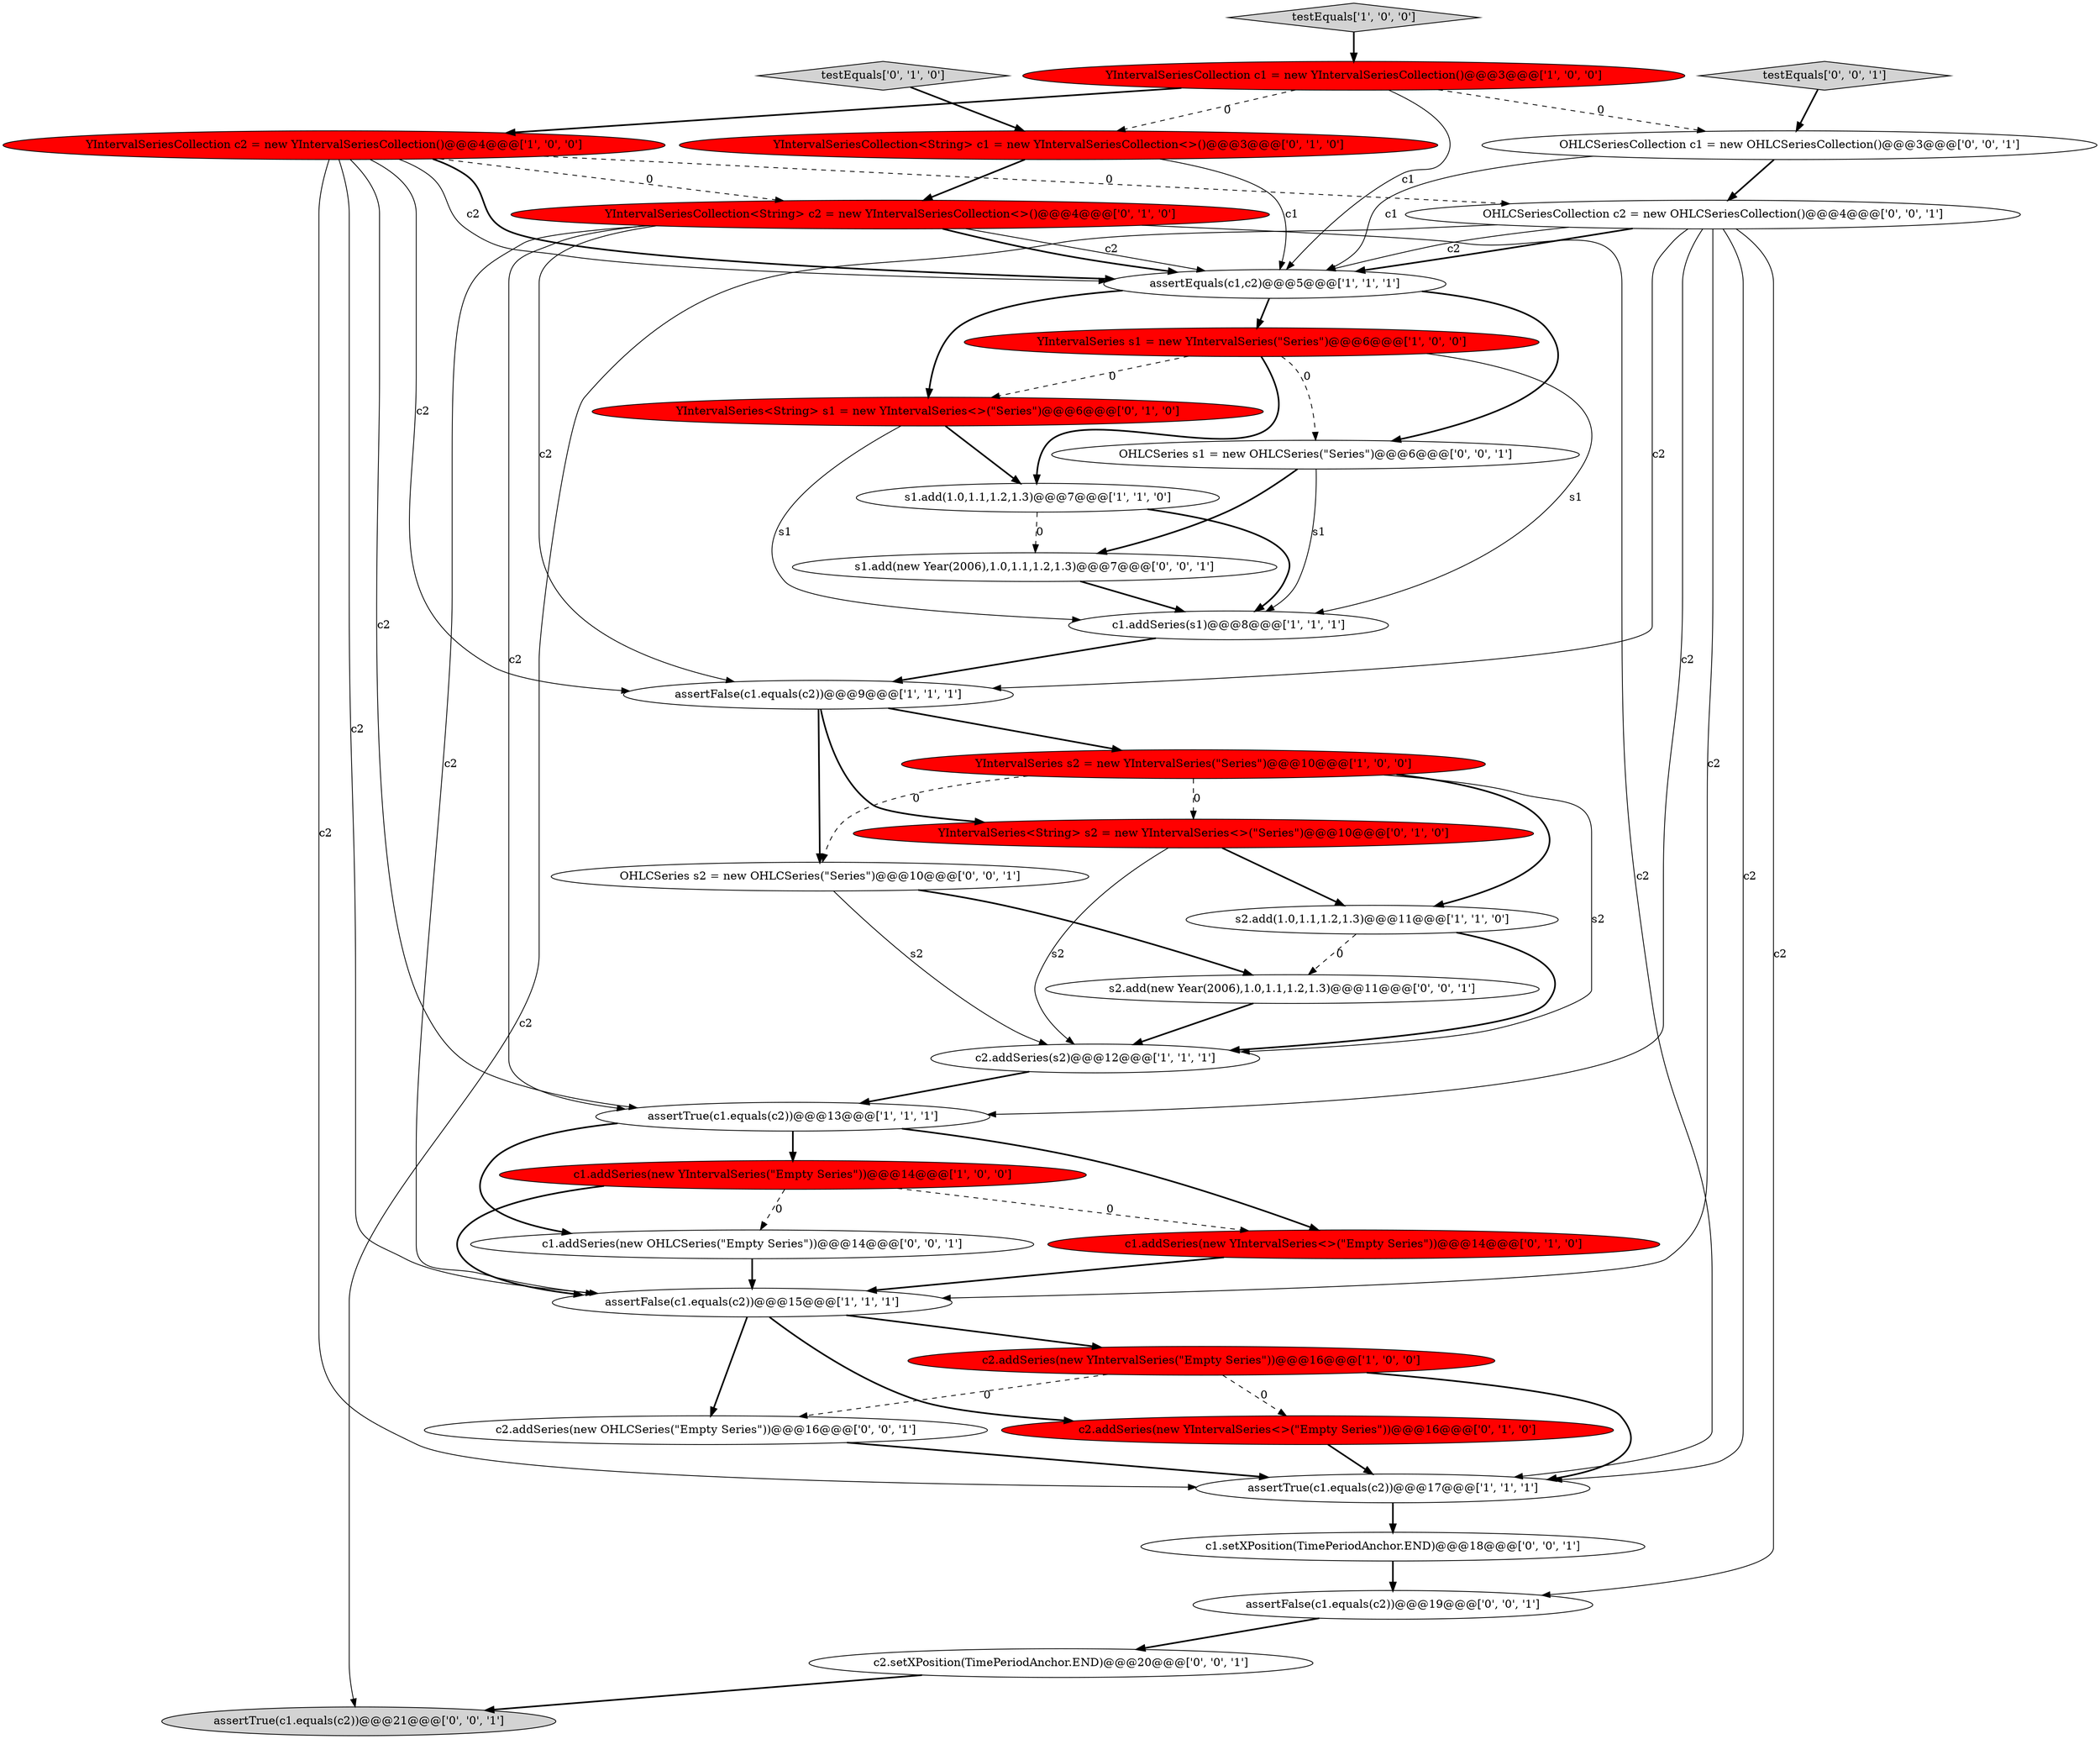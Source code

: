 digraph {
22 [style = filled, label = "c1.addSeries(new YIntervalSeries<>(\"Empty Series\"))@@@14@@@['0', '1', '0']", fillcolor = red, shape = ellipse image = "AAA1AAABBB2BBB"];
14 [style = filled, label = "s1.add(1.0,1.1,1.2,1.3)@@@7@@@['1', '1', '0']", fillcolor = white, shape = ellipse image = "AAA0AAABBB1BBB"];
25 [style = filled, label = "s1.add(new Year(2006),1.0,1.1,1.2,1.3)@@@7@@@['0', '0', '1']", fillcolor = white, shape = ellipse image = "AAA0AAABBB3BBB"];
12 [style = filled, label = "assertFalse(c1.equals(c2))@@@15@@@['1', '1', '1']", fillcolor = white, shape = ellipse image = "AAA0AAABBB1BBB"];
26 [style = filled, label = "c2.setXPosition(TimePeriodAnchor.END)@@@20@@@['0', '0', '1']", fillcolor = white, shape = ellipse image = "AAA0AAABBB3BBB"];
20 [style = filled, label = "YIntervalSeries<String> s1 = new YIntervalSeries<>(\"Series\")@@@6@@@['0', '1', '0']", fillcolor = red, shape = ellipse image = "AAA1AAABBB2BBB"];
1 [style = filled, label = "YIntervalSeriesCollection c2 = new YIntervalSeriesCollection()@@@4@@@['1', '0', '0']", fillcolor = red, shape = ellipse image = "AAA1AAABBB1BBB"];
4 [style = filled, label = "assertEquals(c1,c2)@@@5@@@['1', '1', '1']", fillcolor = white, shape = ellipse image = "AAA0AAABBB1BBB"];
32 [style = filled, label = "OHLCSeriesCollection c1 = new OHLCSeriesCollection()@@@3@@@['0', '0', '1']", fillcolor = white, shape = ellipse image = "AAA0AAABBB3BBB"];
24 [style = filled, label = "c1.addSeries(new OHLCSeries(\"Empty Series\"))@@@14@@@['0', '0', '1']", fillcolor = white, shape = ellipse image = "AAA0AAABBB3BBB"];
10 [style = filled, label = "assertFalse(c1.equals(c2))@@@9@@@['1', '1', '1']", fillcolor = white, shape = ellipse image = "AAA0AAABBB1BBB"];
31 [style = filled, label = "assertFalse(c1.equals(c2))@@@19@@@['0', '0', '1']", fillcolor = white, shape = ellipse image = "AAA0AAABBB3BBB"];
15 [style = filled, label = "c1.addSeries(s1)@@@8@@@['1', '1', '1']", fillcolor = white, shape = ellipse image = "AAA0AAABBB1BBB"];
28 [style = filled, label = "testEquals['0', '0', '1']", fillcolor = lightgray, shape = diamond image = "AAA0AAABBB3BBB"];
35 [style = filled, label = "OHLCSeriesCollection c2 = new OHLCSeriesCollection()@@@4@@@['0', '0', '1']", fillcolor = white, shape = ellipse image = "AAA0AAABBB3BBB"];
23 [style = filled, label = "s2.add(new Year(2006),1.0,1.1,1.2,1.3)@@@11@@@['0', '0', '1']", fillcolor = white, shape = ellipse image = "AAA0AAABBB3BBB"];
11 [style = filled, label = "YIntervalSeriesCollection c1 = new YIntervalSeriesCollection()@@@3@@@['1', '0', '0']", fillcolor = red, shape = ellipse image = "AAA1AAABBB1BBB"];
33 [style = filled, label = "OHLCSeries s2 = new OHLCSeries(\"Series\")@@@10@@@['0', '0', '1']", fillcolor = white, shape = ellipse image = "AAA0AAABBB3BBB"];
5 [style = filled, label = "YIntervalSeries s2 = new YIntervalSeries(\"Series\")@@@10@@@['1', '0', '0']", fillcolor = red, shape = ellipse image = "AAA1AAABBB1BBB"];
18 [style = filled, label = "c2.addSeries(new YIntervalSeries<>(\"Empty Series\"))@@@16@@@['0', '1', '0']", fillcolor = red, shape = ellipse image = "AAA1AAABBB2BBB"];
7 [style = filled, label = "c2.addSeries(s2)@@@12@@@['1', '1', '1']", fillcolor = white, shape = ellipse image = "AAA0AAABBB1BBB"];
3 [style = filled, label = "assertTrue(c1.equals(c2))@@@17@@@['1', '1', '1']", fillcolor = white, shape = ellipse image = "AAA0AAABBB1BBB"];
29 [style = filled, label = "OHLCSeries s1 = new OHLCSeries(\"Series\")@@@6@@@['0', '0', '1']", fillcolor = white, shape = ellipse image = "AAA0AAABBB3BBB"];
9 [style = filled, label = "testEquals['1', '0', '0']", fillcolor = lightgray, shape = diamond image = "AAA0AAABBB1BBB"];
17 [style = filled, label = "YIntervalSeriesCollection<String> c1 = new YIntervalSeriesCollection<>()@@@3@@@['0', '1', '0']", fillcolor = red, shape = ellipse image = "AAA1AAABBB2BBB"];
0 [style = filled, label = "s2.add(1.0,1.1,1.2,1.3)@@@11@@@['1', '1', '0']", fillcolor = white, shape = ellipse image = "AAA0AAABBB1BBB"];
27 [style = filled, label = "c2.addSeries(new OHLCSeries(\"Empty Series\"))@@@16@@@['0', '0', '1']", fillcolor = white, shape = ellipse image = "AAA0AAABBB3BBB"];
13 [style = filled, label = "YIntervalSeries s1 = new YIntervalSeries(\"Series\")@@@6@@@['1', '0', '0']", fillcolor = red, shape = ellipse image = "AAA1AAABBB1BBB"];
16 [style = filled, label = "YIntervalSeriesCollection<String> c2 = new YIntervalSeriesCollection<>()@@@4@@@['0', '1', '0']", fillcolor = red, shape = ellipse image = "AAA1AAABBB2BBB"];
6 [style = filled, label = "c2.addSeries(new YIntervalSeries(\"Empty Series\"))@@@16@@@['1', '0', '0']", fillcolor = red, shape = ellipse image = "AAA1AAABBB1BBB"];
21 [style = filled, label = "testEquals['0', '1', '0']", fillcolor = lightgray, shape = diamond image = "AAA0AAABBB2BBB"];
30 [style = filled, label = "c1.setXPosition(TimePeriodAnchor.END)@@@18@@@['0', '0', '1']", fillcolor = white, shape = ellipse image = "AAA0AAABBB3BBB"];
2 [style = filled, label = "assertTrue(c1.equals(c2))@@@13@@@['1', '1', '1']", fillcolor = white, shape = ellipse image = "AAA0AAABBB1BBB"];
34 [style = filled, label = "assertTrue(c1.equals(c2))@@@21@@@['0', '0', '1']", fillcolor = lightgray, shape = ellipse image = "AAA0AAABBB3BBB"];
8 [style = filled, label = "c1.addSeries(new YIntervalSeries(\"Empty Series\"))@@@14@@@['1', '0', '0']", fillcolor = red, shape = ellipse image = "AAA1AAABBB1BBB"];
19 [style = filled, label = "YIntervalSeries<String> s2 = new YIntervalSeries<>(\"Series\")@@@10@@@['0', '1', '0']", fillcolor = red, shape = ellipse image = "AAA1AAABBB2BBB"];
11->32 [style = dashed, label="0"];
32->35 [style = bold, label=""];
6->3 [style = bold, label=""];
18->3 [style = bold, label=""];
1->4 [style = bold, label=""];
15->10 [style = bold, label=""];
24->12 [style = bold, label=""];
16->10 [style = solid, label="c2"];
35->31 [style = solid, label="c2"];
9->11 [style = bold, label=""];
1->35 [style = dashed, label="0"];
35->34 [style = solid, label="c2"];
11->1 [style = bold, label=""];
14->25 [style = dashed, label="0"];
35->12 [style = solid, label="c2"];
13->20 [style = dashed, label="0"];
10->19 [style = bold, label=""];
1->10 [style = solid, label="c2"];
13->29 [style = dashed, label="0"];
4->13 [style = bold, label=""];
27->3 [style = bold, label=""];
26->34 [style = bold, label=""];
20->15 [style = solid, label="s1"];
32->4 [style = solid, label="c1"];
5->7 [style = solid, label="s2"];
0->23 [style = dashed, label="0"];
29->25 [style = bold, label=""];
1->4 [style = solid, label="c2"];
20->14 [style = bold, label=""];
4->29 [style = bold, label=""];
11->4 [style = solid, label="c1"];
11->17 [style = dashed, label="0"];
16->12 [style = solid, label="c2"];
8->24 [style = dashed, label="0"];
35->2 [style = solid, label="c2"];
12->6 [style = bold, label=""];
35->4 [style = bold, label=""];
19->0 [style = bold, label=""];
35->10 [style = solid, label="c2"];
28->32 [style = bold, label=""];
0->7 [style = bold, label=""];
33->23 [style = bold, label=""];
6->18 [style = dashed, label="0"];
8->22 [style = dashed, label="0"];
31->26 [style = bold, label=""];
19->7 [style = solid, label="s2"];
10->5 [style = bold, label=""];
16->2 [style = solid, label="c2"];
35->3 [style = solid, label="c2"];
5->0 [style = bold, label=""];
1->12 [style = solid, label="c2"];
6->27 [style = dashed, label="0"];
30->31 [style = bold, label=""];
7->2 [style = bold, label=""];
22->12 [style = bold, label=""];
1->16 [style = dashed, label="0"];
5->19 [style = dashed, label="0"];
35->4 [style = solid, label="c2"];
4->20 [style = bold, label=""];
12->18 [style = bold, label=""];
5->33 [style = dashed, label="0"];
25->15 [style = bold, label=""];
29->15 [style = solid, label="s1"];
14->15 [style = bold, label=""];
10->33 [style = bold, label=""];
23->7 [style = bold, label=""];
1->3 [style = solid, label="c2"];
2->24 [style = bold, label=""];
16->4 [style = bold, label=""];
2->22 [style = bold, label=""];
33->7 [style = solid, label="s2"];
3->30 [style = bold, label=""];
17->4 [style = solid, label="c1"];
13->14 [style = bold, label=""];
21->17 [style = bold, label=""];
12->27 [style = bold, label=""];
8->12 [style = bold, label=""];
13->15 [style = solid, label="s1"];
17->16 [style = bold, label=""];
1->2 [style = solid, label="c2"];
2->8 [style = bold, label=""];
16->3 [style = solid, label="c2"];
16->4 [style = solid, label="c2"];
}
